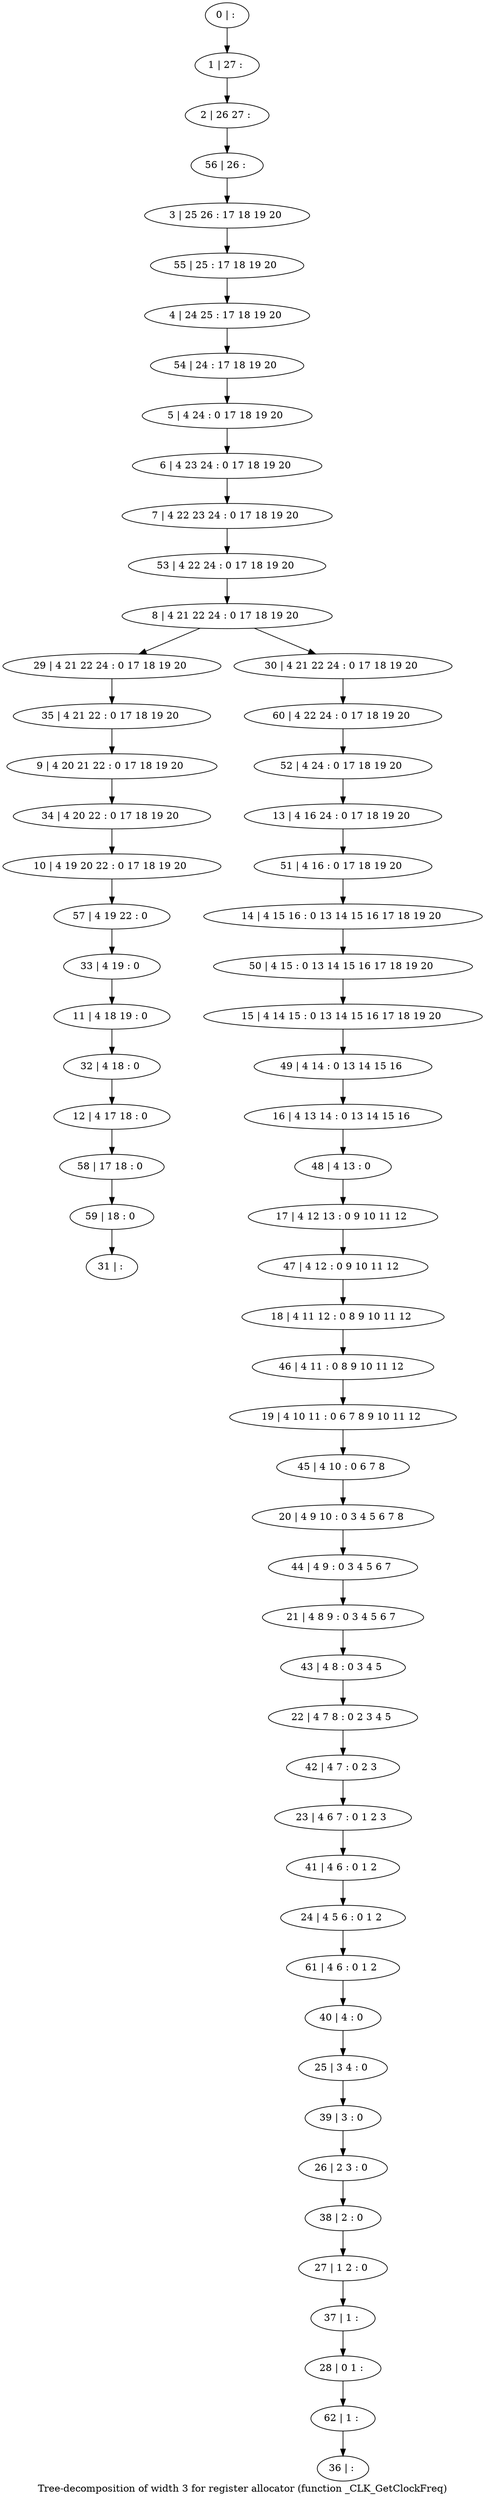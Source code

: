 digraph G {
graph [label="Tree-decomposition of width 3 for register allocator (function _CLK_GetClockFreq)"]
0[label="0 | : "];
1[label="1 | 27 : "];
2[label="2 | 26 27 : "];
3[label="3 | 25 26 : 17 18 19 20 "];
4[label="4 | 24 25 : 17 18 19 20 "];
5[label="5 | 4 24 : 0 17 18 19 20 "];
6[label="6 | 4 23 24 : 0 17 18 19 20 "];
7[label="7 | 4 22 23 24 : 0 17 18 19 20 "];
8[label="8 | 4 21 22 24 : 0 17 18 19 20 "];
9[label="9 | 4 20 21 22 : 0 17 18 19 20 "];
10[label="10 | 4 19 20 22 : 0 17 18 19 20 "];
11[label="11 | 4 18 19 : 0 "];
12[label="12 | 4 17 18 : 0 "];
13[label="13 | 4 16 24 : 0 17 18 19 20 "];
14[label="14 | 4 15 16 : 0 13 14 15 16 17 18 19 20 "];
15[label="15 | 4 14 15 : 0 13 14 15 16 17 18 19 20 "];
16[label="16 | 4 13 14 : 0 13 14 15 16 "];
17[label="17 | 4 12 13 : 0 9 10 11 12 "];
18[label="18 | 4 11 12 : 0 8 9 10 11 12 "];
19[label="19 | 4 10 11 : 0 6 7 8 9 10 11 12 "];
20[label="20 | 4 9 10 : 0 3 4 5 6 7 8 "];
21[label="21 | 4 8 9 : 0 3 4 5 6 7 "];
22[label="22 | 4 7 8 : 0 2 3 4 5 "];
23[label="23 | 4 6 7 : 0 1 2 3 "];
24[label="24 | 4 5 6 : 0 1 2 "];
25[label="25 | 3 4 : 0 "];
26[label="26 | 2 3 : 0 "];
27[label="27 | 1 2 : 0 "];
28[label="28 | 0 1 : "];
29[label="29 | 4 21 22 24 : 0 17 18 19 20 "];
30[label="30 | 4 21 22 24 : 0 17 18 19 20 "];
31[label="31 | : "];
32[label="32 | 4 18 : 0 "];
33[label="33 | 4 19 : 0 "];
34[label="34 | 4 20 22 : 0 17 18 19 20 "];
35[label="35 | 4 21 22 : 0 17 18 19 20 "];
36[label="36 | : "];
37[label="37 | 1 : "];
38[label="38 | 2 : 0 "];
39[label="39 | 3 : 0 "];
40[label="40 | 4 : 0 "];
41[label="41 | 4 6 : 0 1 2 "];
42[label="42 | 4 7 : 0 2 3 "];
43[label="43 | 4 8 : 0 3 4 5 "];
44[label="44 | 4 9 : 0 3 4 5 6 7 "];
45[label="45 | 4 10 : 0 6 7 8 "];
46[label="46 | 4 11 : 0 8 9 10 11 12 "];
47[label="47 | 4 12 : 0 9 10 11 12 "];
48[label="48 | 4 13 : 0 "];
49[label="49 | 4 14 : 0 13 14 15 16 "];
50[label="50 | 4 15 : 0 13 14 15 16 17 18 19 20 "];
51[label="51 | 4 16 : 0 17 18 19 20 "];
52[label="52 | 4 24 : 0 17 18 19 20 "];
53[label="53 | 4 22 24 : 0 17 18 19 20 "];
54[label="54 | 24 : 17 18 19 20 "];
55[label="55 | 25 : 17 18 19 20 "];
56[label="56 | 26 : "];
57[label="57 | 4 19 22 : 0 "];
58[label="58 | 17 18 : 0 "];
59[label="59 | 18 : 0 "];
60[label="60 | 4 22 24 : 0 17 18 19 20 "];
61[label="61 | 4 6 : 0 1 2 "];
62[label="62 | 1 : "];
0->1 ;
1->2 ;
5->6 ;
6->7 ;
8->29 ;
8->30 ;
32->12 ;
11->32 ;
33->11 ;
34->10 ;
9->34 ;
35->9 ;
29->35 ;
37->28 ;
27->37 ;
38->27 ;
26->38 ;
39->26 ;
25->39 ;
40->25 ;
41->24 ;
23->41 ;
42->23 ;
22->42 ;
43->22 ;
21->43 ;
44->21 ;
20->44 ;
45->20 ;
19->45 ;
46->19 ;
18->46 ;
47->18 ;
17->47 ;
48->17 ;
16->48 ;
49->16 ;
15->49 ;
50->15 ;
14->50 ;
51->14 ;
13->51 ;
52->13 ;
53->8 ;
7->53 ;
54->5 ;
4->54 ;
55->4 ;
3->55 ;
56->3 ;
2->56 ;
57->33 ;
10->57 ;
12->58 ;
59->31 ;
58->59 ;
60->52 ;
30->60 ;
61->40 ;
24->61 ;
62->36 ;
28->62 ;
}
